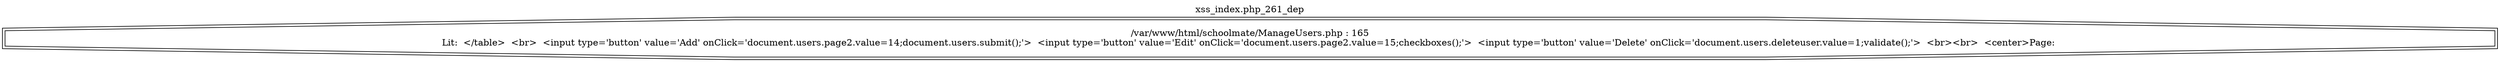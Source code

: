 digraph cfg {
  label="xss_index.php_261_dep";
  labelloc=t;
  n1 [shape=doubleoctagon, label="/var/www/html/schoolmate/ManageUsers.php : 165\nLit:  </table>  <br>  <input type='button' value='Add' onClick='document.users.page2.value=14;document.users.submit();'>  <input type='button' value='Edit' onClick='document.users.page2.value=15;checkboxes();'>  <input type='button' value='Delete' onClick='document.users.deleteuser.value=1;validate();'>  <br><br>  <center>Page: \n"];
}
